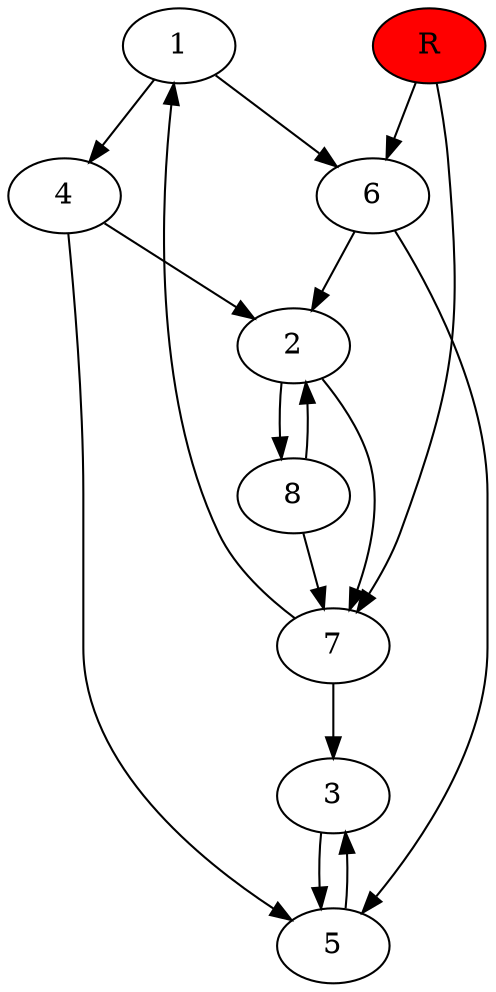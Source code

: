 digraph prb3719 {
	1
	2
	3
	4
	5
	6
	7
	8
	R [fillcolor="#ff0000" style=filled]
	1 -> 4
	1 -> 6
	2 -> 7
	2 -> 8
	3 -> 5
	4 -> 2
	4 -> 5
	5 -> 3
	6 -> 2
	6 -> 5
	7 -> 1
	7 -> 3
	8 -> 2
	8 -> 7
	R -> 6
	R -> 7
}
